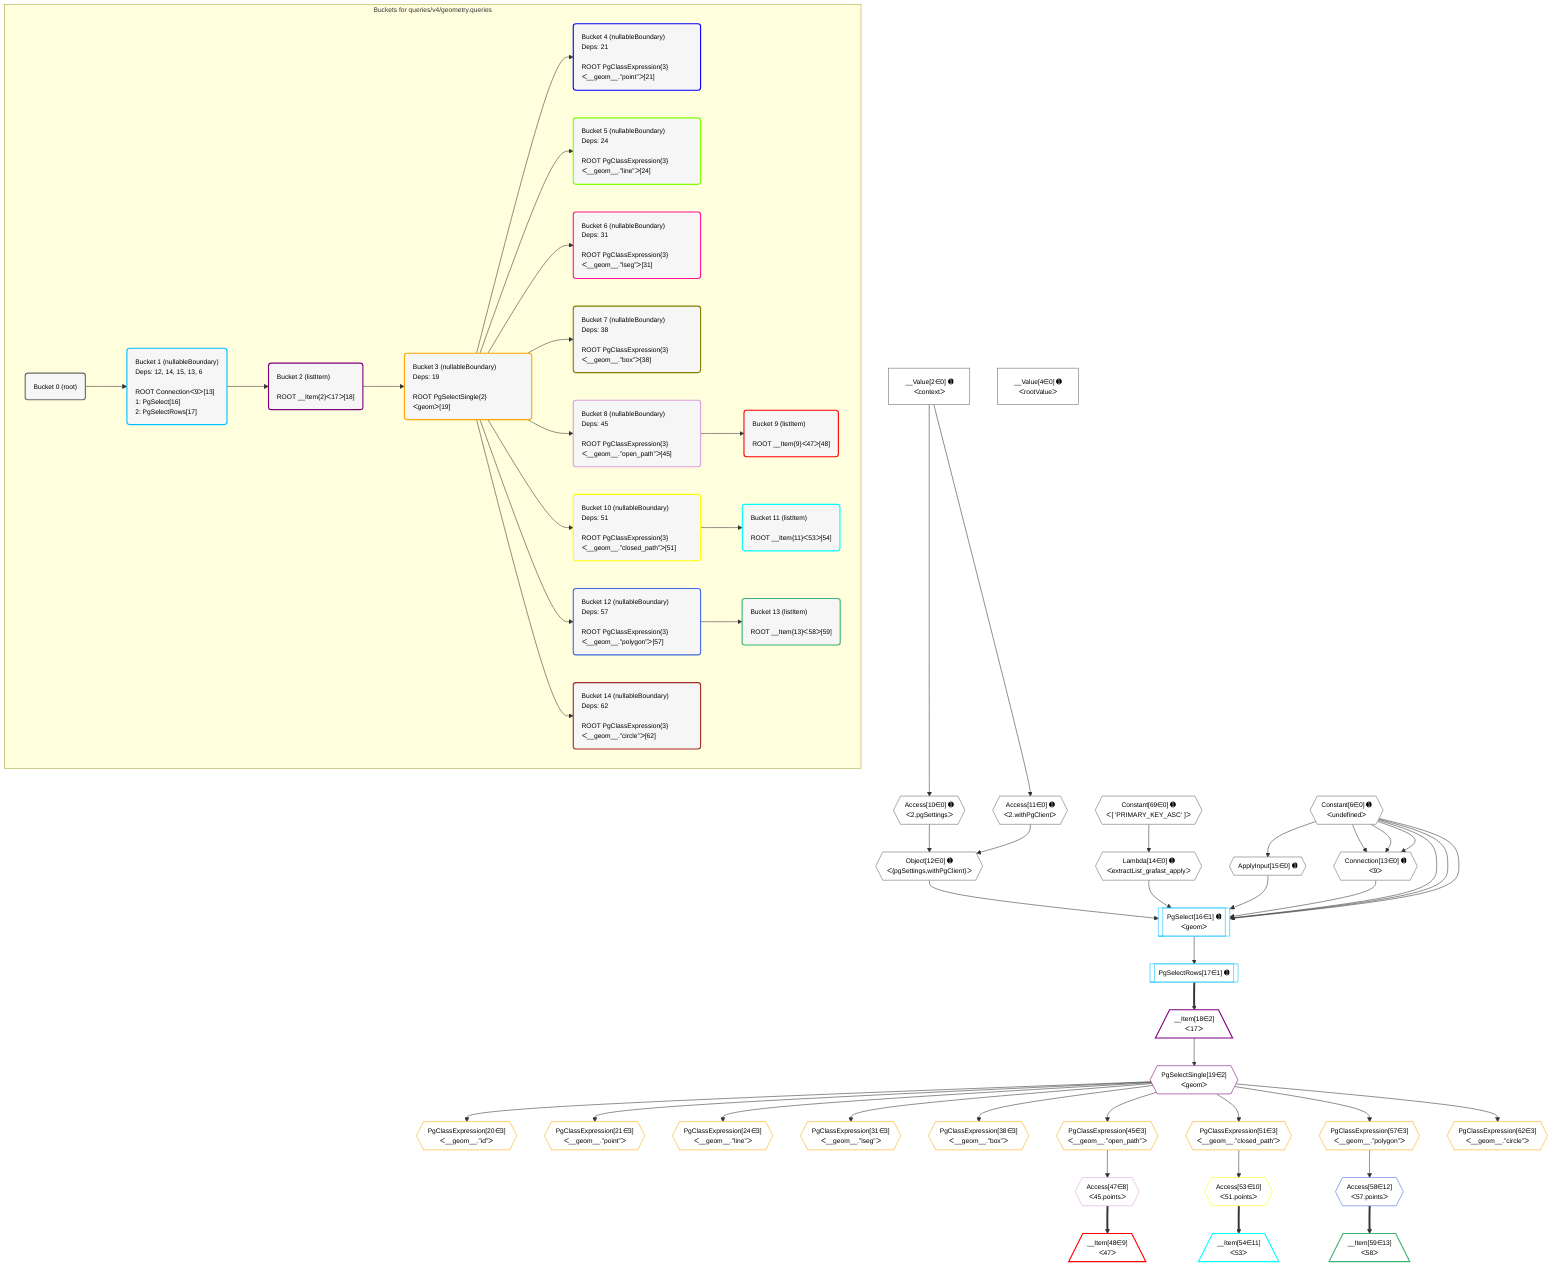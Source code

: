 %%{init: {'themeVariables': { 'fontSize': '12px'}}}%%
graph TD
    classDef path fill:#eee,stroke:#000,color:#000
    classDef plan fill:#fff,stroke-width:1px,color:#000
    classDef itemplan fill:#fff,stroke-width:2px,color:#000
    classDef unbatchedplan fill:#dff,stroke-width:1px,color:#000
    classDef sideeffectplan fill:#fcc,stroke-width:2px,color:#000
    classDef bucket fill:#f6f6f6,color:#000,stroke-width:2px,text-align:left


    %% plan dependencies
    Connection13{{"Connection[13∈0] ➊<br />ᐸ9ᐳ"}}:::plan
    Constant6{{"Constant[6∈0] ➊<br />ᐸundefinedᐳ"}}:::plan
    Constant6 & Constant6 & Constant6 --> Connection13
    Object12{{"Object[12∈0] ➊<br />ᐸ{pgSettings,withPgClient}ᐳ"}}:::plan
    Access10{{"Access[10∈0] ➊<br />ᐸ2.pgSettingsᐳ"}}:::plan
    Access11{{"Access[11∈0] ➊<br />ᐸ2.withPgClientᐳ"}}:::plan
    Access10 & Access11 --> Object12
    __Value2["__Value[2∈0] ➊<br />ᐸcontextᐳ"]:::plan
    __Value2 --> Access10
    __Value2 --> Access11
    Lambda14{{"Lambda[14∈0] ➊<br />ᐸextractList_grafast_applyᐳ"}}:::plan
    Constant69{{"Constant[69∈0] ➊<br />ᐸ[ 'PRIMARY_KEY_ASC' ]ᐳ"}}:::plan
    Constant69 --> Lambda14
    ApplyInput15{{"ApplyInput[15∈0] ➊"}}:::plan
    Constant6 --> ApplyInput15
    __Value4["__Value[4∈0] ➊<br />ᐸrootValueᐳ"]:::plan
    PgSelect16[["PgSelect[16∈1] ➊<br />ᐸgeomᐳ"]]:::plan
    Object12 & Lambda14 & ApplyInput15 & Connection13 & Constant6 & Constant6 & Constant6 --> PgSelect16
    PgSelectRows17[["PgSelectRows[17∈1] ➊"]]:::plan
    PgSelect16 --> PgSelectRows17
    __Item18[/"__Item[18∈2]<br />ᐸ17ᐳ"\]:::itemplan
    PgSelectRows17 ==> __Item18
    PgSelectSingle19{{"PgSelectSingle[19∈2]<br />ᐸgeomᐳ"}}:::plan
    __Item18 --> PgSelectSingle19
    PgClassExpression20{{"PgClassExpression[20∈3]<br />ᐸ__geom__.”id”ᐳ"}}:::plan
    PgSelectSingle19 --> PgClassExpression20
    PgClassExpression21{{"PgClassExpression[21∈3]<br />ᐸ__geom__.”point”ᐳ"}}:::plan
    PgSelectSingle19 --> PgClassExpression21
    PgClassExpression24{{"PgClassExpression[24∈3]<br />ᐸ__geom__.”line”ᐳ"}}:::plan
    PgSelectSingle19 --> PgClassExpression24
    PgClassExpression31{{"PgClassExpression[31∈3]<br />ᐸ__geom__.”lseg”ᐳ"}}:::plan
    PgSelectSingle19 --> PgClassExpression31
    PgClassExpression38{{"PgClassExpression[38∈3]<br />ᐸ__geom__.”box”ᐳ"}}:::plan
    PgSelectSingle19 --> PgClassExpression38
    PgClassExpression45{{"PgClassExpression[45∈3]<br />ᐸ__geom__.”open_path”ᐳ"}}:::plan
    PgSelectSingle19 --> PgClassExpression45
    PgClassExpression51{{"PgClassExpression[51∈3]<br />ᐸ__geom__.”closed_path”ᐳ"}}:::plan
    PgSelectSingle19 --> PgClassExpression51
    PgClassExpression57{{"PgClassExpression[57∈3]<br />ᐸ__geom__.”polygon”ᐳ"}}:::plan
    PgSelectSingle19 --> PgClassExpression57
    PgClassExpression62{{"PgClassExpression[62∈3]<br />ᐸ__geom__.”circle”ᐳ"}}:::plan
    PgSelectSingle19 --> PgClassExpression62
    Access47{{"Access[47∈8]<br />ᐸ45.pointsᐳ"}}:::plan
    PgClassExpression45 --> Access47
    __Item48[/"__Item[48∈9]<br />ᐸ47ᐳ"\]:::itemplan
    Access47 ==> __Item48
    Access53{{"Access[53∈10]<br />ᐸ51.pointsᐳ"}}:::plan
    PgClassExpression51 --> Access53
    __Item54[/"__Item[54∈11]<br />ᐸ53ᐳ"\]:::itemplan
    Access53 ==> __Item54
    Access58{{"Access[58∈12]<br />ᐸ57.pointsᐳ"}}:::plan
    PgClassExpression57 --> Access58
    __Item59[/"__Item[59∈13]<br />ᐸ58ᐳ"\]:::itemplan
    Access58 ==> __Item59

    %% define steps

    subgraph "Buckets for queries/v4/geometry.queries"
    Bucket0("Bucket 0 (root)"):::bucket
    classDef bucket0 stroke:#696969
    class Bucket0,__Value2,__Value4,Constant6,Access10,Access11,Object12,Connection13,Lambda14,ApplyInput15,Constant69 bucket0
    Bucket1("Bucket 1 (nullableBoundary)<br />Deps: 12, 14, 15, 13, 6<br /><br />ROOT Connectionᐸ9ᐳ[13]<br />1: PgSelect[16]<br />2: PgSelectRows[17]"):::bucket
    classDef bucket1 stroke:#00bfff
    class Bucket1,PgSelect16,PgSelectRows17 bucket1
    Bucket2("Bucket 2 (listItem)<br /><br />ROOT __Item{2}ᐸ17ᐳ[18]"):::bucket
    classDef bucket2 stroke:#7f007f
    class Bucket2,__Item18,PgSelectSingle19 bucket2
    Bucket3("Bucket 3 (nullableBoundary)<br />Deps: 19<br /><br />ROOT PgSelectSingle{2}ᐸgeomᐳ[19]"):::bucket
    classDef bucket3 stroke:#ffa500
    class Bucket3,PgClassExpression20,PgClassExpression21,PgClassExpression24,PgClassExpression31,PgClassExpression38,PgClassExpression45,PgClassExpression51,PgClassExpression57,PgClassExpression62 bucket3
    Bucket4("Bucket 4 (nullableBoundary)<br />Deps: 21<br /><br />ROOT PgClassExpression{3}ᐸ__geom__.”point”ᐳ[21]"):::bucket
    classDef bucket4 stroke:#0000ff
    class Bucket4 bucket4
    Bucket5("Bucket 5 (nullableBoundary)<br />Deps: 24<br /><br />ROOT PgClassExpression{3}ᐸ__geom__.”line”ᐳ[24]"):::bucket
    classDef bucket5 stroke:#7fff00
    class Bucket5 bucket5
    Bucket6("Bucket 6 (nullableBoundary)<br />Deps: 31<br /><br />ROOT PgClassExpression{3}ᐸ__geom__.”lseg”ᐳ[31]"):::bucket
    classDef bucket6 stroke:#ff1493
    class Bucket6 bucket6
    Bucket7("Bucket 7 (nullableBoundary)<br />Deps: 38<br /><br />ROOT PgClassExpression{3}ᐸ__geom__.”box”ᐳ[38]"):::bucket
    classDef bucket7 stroke:#808000
    class Bucket7 bucket7
    Bucket8("Bucket 8 (nullableBoundary)<br />Deps: 45<br /><br />ROOT PgClassExpression{3}ᐸ__geom__.”open_path”ᐳ[45]"):::bucket
    classDef bucket8 stroke:#dda0dd
    class Bucket8,Access47 bucket8
    Bucket9("Bucket 9 (listItem)<br /><br />ROOT __Item{9}ᐸ47ᐳ[48]"):::bucket
    classDef bucket9 stroke:#ff0000
    class Bucket9,__Item48 bucket9
    Bucket10("Bucket 10 (nullableBoundary)<br />Deps: 51<br /><br />ROOT PgClassExpression{3}ᐸ__geom__.”closed_path”ᐳ[51]"):::bucket
    classDef bucket10 stroke:#ffff00
    class Bucket10,Access53 bucket10
    Bucket11("Bucket 11 (listItem)<br /><br />ROOT __Item{11}ᐸ53ᐳ[54]"):::bucket
    classDef bucket11 stroke:#00ffff
    class Bucket11,__Item54 bucket11
    Bucket12("Bucket 12 (nullableBoundary)<br />Deps: 57<br /><br />ROOT PgClassExpression{3}ᐸ__geom__.”polygon”ᐳ[57]"):::bucket
    classDef bucket12 stroke:#4169e1
    class Bucket12,Access58 bucket12
    Bucket13("Bucket 13 (listItem)<br /><br />ROOT __Item{13}ᐸ58ᐳ[59]"):::bucket
    classDef bucket13 stroke:#3cb371
    class Bucket13,__Item59 bucket13
    Bucket14("Bucket 14 (nullableBoundary)<br />Deps: 62<br /><br />ROOT PgClassExpression{3}ᐸ__geom__.”circle”ᐳ[62]"):::bucket
    classDef bucket14 stroke:#a52a2a
    class Bucket14 bucket14
    Bucket0 --> Bucket1
    Bucket1 --> Bucket2
    Bucket2 --> Bucket3
    Bucket3 --> Bucket4 & Bucket5 & Bucket6 & Bucket7 & Bucket8 & Bucket10 & Bucket12 & Bucket14
    Bucket8 --> Bucket9
    Bucket10 --> Bucket11
    Bucket12 --> Bucket13
    end